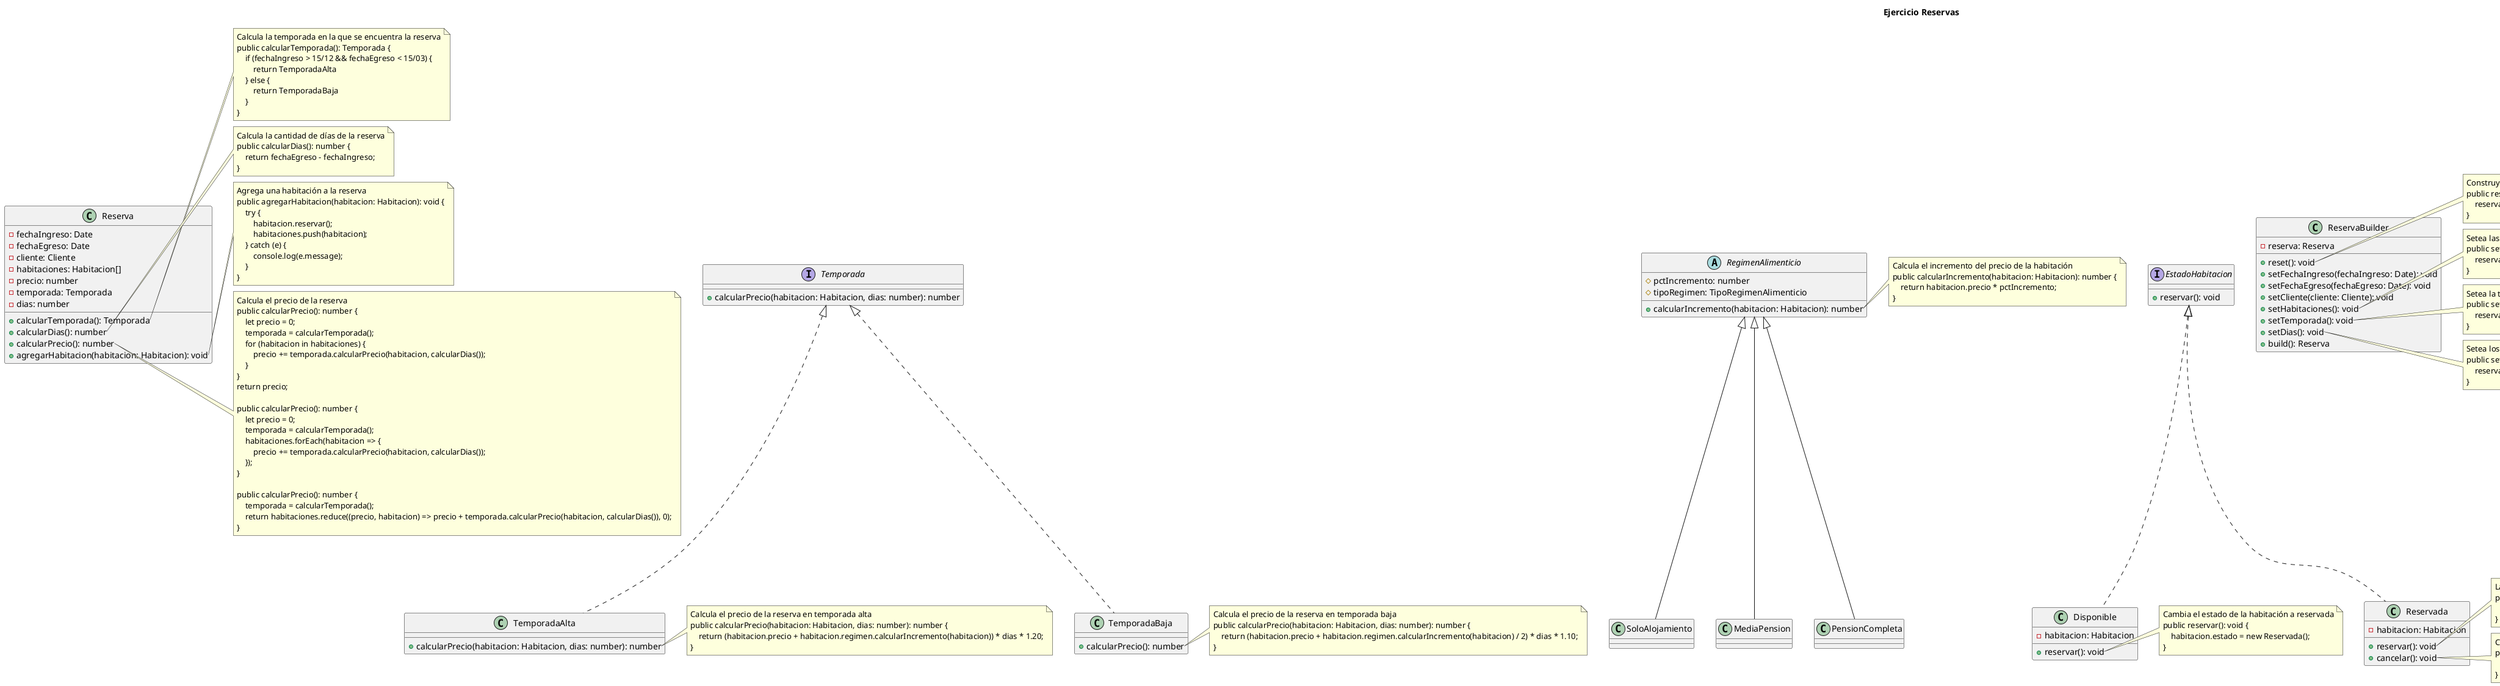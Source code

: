 @startuml

title "Ejercicio Reservas"

abstract class Habitacion {
    # precio: number
    # capacidad: number
    # regimenesDisponibles: TipoRegimenAlimenticio[]
    # regimen: RegimenAlimenticio
}

class HabitacionSimple extends Habitacion {
    ' 100
}

class HabitacionDoble extends Habitacion {
    ' 250
}

class HabitacionSuite extends Habitacion {
    ' 500
}

interface EstadoHabitacion {
    + reservar(): void
}

class Disponible implements EstadoHabitacion {
    - habitacion: Habitacion
    ' reserva y cambia estado a reservada
    + reservar(): void  
}

class Reservada implements EstadoHabitacion {
    - habitacion: Habitacion
    'arroja excepcion si se intenta resevar
    + reservar(): void
    + cancelar(): void  
}

enum TipoRegimenAlimenticio {
    - SOLO_ALOJAMIENTO
    - MEDIA_PENSION
    - PENSION_COMPLETA
}

abstract class RegimenAlimenticio {
    # pctIncremento: number
    # tipoRegimen: TipoRegimenAlimenticio

    + calcularIncremento(habitacion: Habitacion): number
}

class SoloAlojamiento extends RegimenAlimenticio {
    ' 0% valor habitacion
}

class MediaPension extends RegimenAlimenticio {
    ' 25% valor habitacion
}

class PensionCompleta extends RegimenAlimenticio {
    ' 75% valor habitacion
}

interface Temporada {
    + calcularPrecio(habitacion: Habitacion, dias: number): number
}

class TemporadaAlta implements Temporada {
    ' (precio de la habitación + régimen)*días * 1.20
    + calcularPrecio(habitacion: Habitacion, dias: number): number
}

class TemporadaBaja implements Temporada {
    ' (precio de la habitación + régimen /2)* días * 1.10
    + calcularPrecio(): number
}

class Reserva {
    - fechaIngreso: Date
    - fechaEgreso: Date
    - cliente: Cliente
    - habitaciones: Habitacion[]
    - precio: number
    - temporada: Temporada
    - dias: number

    + calcularTemporada(): Temporada
    + calcularDias(): number
    + calcularPrecio(): number
    + agregarHabitacion(habitacion: Habitacion): void
}

class ReservaBuilder {
    - reserva: Reserva

    + reset(): void
    + setFechaIngreso(fechaIngreso: Date): void
    + setFechaEgreso(fechaEgreso: Date): void
    + setCliente(cliente: Cliente): void
    + setHabitaciones(): void
    + setTemporada(): void
    + setDias(): void
    + build(): Reserva
}

class DirectorReserva {
    - builder: ReservaBuilder

    + setBuilder(builder: ReservaBuilder): void
    + construirReserva(fechaIngreso: Date, fechaEgreso: Date, cliente: Cliente): Reserva
    + agregarHabitacion(habitacion: Habitacion): void
}

class Cliente {}


' Notas
note right of Reserva::calcularTemporada
    Calcula la temporada en la que se encuentra la reserva
    public calcularTemporada(): Temporada {
        if (fechaIngreso > 15/12 && fechaEgreso < 15/03) {
            return TemporadaAlta
        } else {
            return TemporadaBaja
        }
    }
end note

note right of Reserva::calcularDias
    Calcula la cantidad de días de la reserva
    public calcularDias(): number {
        return fechaEgreso - fechaIngreso;
    }
end note

note right of Reserva::agregarHabitacion
    Agrega una habitación a la reserva
    public agregarHabitacion(habitacion: Habitacion): void {
        try {
            habitacion.reservar();
            habitaciones.push(habitacion);
        } catch (e) {
            console.log(e.message);
        }
    }
end note

note right of Reserva::calcularPrecio
    Calcula el precio de la reserva
    public calcularPrecio(): number {
        let precio = 0;
        temporada = calcularTemporada();
        for (habitacion in habitaciones) {
            precio += temporada.calcularPrecio(habitacion, calcularDias());
        }
    }
    return precio;

    'con ForEach
    public calcularPrecio(): number {
        let precio = 0;
        temporada = calcularTemporada();
        habitaciones.forEach(habitacion => {
            precio += temporada.calcularPrecio(habitacion, calcularDias());
        });
    }

    'con Reduce
    public calcularPrecio(): number {
        temporada = calcularTemporada();
        return habitaciones.reduce((precio, habitacion) => precio + temporada.calcularPrecio(habitacion, calcularDias()), 0);
    }
end note

note right of TemporadaAlta::calcularPrecio
    Calcula el precio de la reserva en temporada alta
    public calcularPrecio(habitacion: Habitacion, dias: number): number {
        return (habitacion.precio + habitacion.regimen.calcularIncremento(habitacion)) * dias * 1.20;
    }
end note

note right of TemporadaBaja::calcularPrecio
    Calcula el precio de la reserva en temporada baja
    public calcularPrecio(habitacion: Habitacion, dias: number): number {
        return (habitacion.precio + habitacion.regimen.calcularIncremento(habitacion) / 2) * dias * 1.10;
    }
end note

note right of RegimenAlimenticio::calcularIncremento
    Calcula el incremento del precio de la habitación
    public calcularIncremento(habitacion: Habitacion): number {
        return habitacion.precio * pctIncremento;
    }
end note

note right of Disponible::reservar
    Cambia el estado de la habitación a reservada
    public reservar(): void {
        habitacion.estado = new Reservada();
    }
end note

note right of Reservada::reservar
    Lanza excepción si se intenta reservar
    public reservar(): void {
        throw new Error('La habitación ya está reservada');
    }
end note

note right of Reservada::cancelar
    Cambia el estado de la habitación a disponible
    public cancelar(): void {
        habitacion.estado = new Disponible();
    }
end note

note right of ReservaBuilder::reset
    Construye una reserva
    public reset(): void {
        reserva = new Reserva();
    }
end note

note right of ReservaBuilder::setHabitaciones
    Setea las habitaciones de la reserva
    public setHabitaciones(): void {
        reserva.habitaciones = new Habitacion[];
    }
end note

note right of ReservaBuilder::setTemporada
    Setea la temporada de la reserva
    public setTemporada(): void {
        reserva.temporada = reserva.calcularTemporada();
    }
end note

note right of ReservaBuilder::setDias
    Setea los días de la reserva
    public setDias(): void {
        reserva.dias = reserva.calcularDias();
    }
end note

note right of DirectorReserva::construirReserva
    Construye una reserva
    public construirReserva(fechaIngreso: Date, fechaEgreso: Date, cliente: Cliente): Reserva {
        builder.reset();
        builder.setFechaIngreso(fechaIngreso);
        builder.setFechaEgreso(fechaEgreso);
        builder.setCliente(cliente);
        builder.setHabitaciones();
        builder.setTemporada();
        builder.setDias();
        return builder.build();
    }
end note

note right of DirectorReserva::agregarHabitacion
    Agrega una habitación a la reserva
    public agregarHabitacion(habitacion: Habitacion): void {
        builder.reserva.agregarHabitacion(habitacion);
    }
end note

' Relaciones


@enduml
